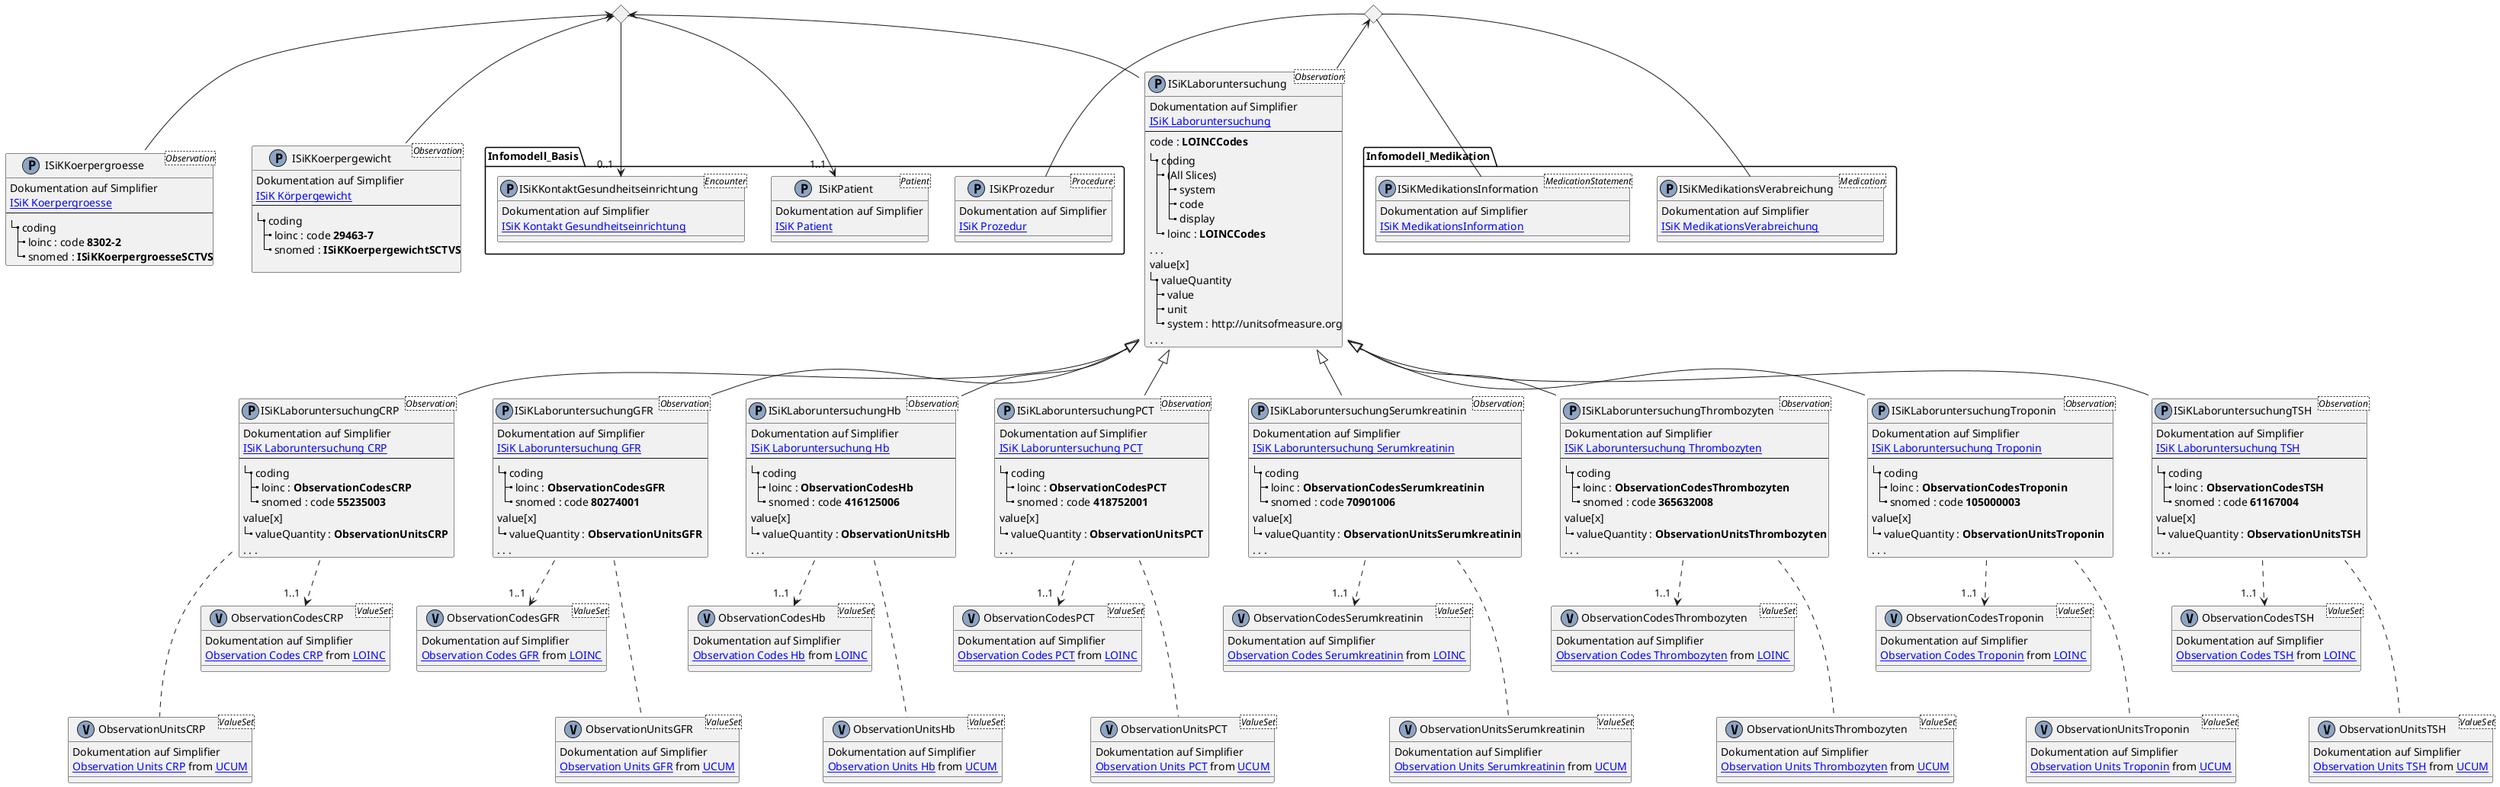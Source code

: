 @startuml amts_infomodel_labvit

' verhindere Probleme mit gewinkelten Krähenfüßen
'skinparam linetype ortho
 
' package Dummy{
' Entität01 }|..|| Entität02
' Entität03 }o..o| Entität04
' Entität05 ||--o{ Entität06
' Entität07 |o--|| Entität08
' }
 
 ' TODO:
 ' Vervollständigen im Sinne von: https://github.com/gematik/spec-ISiK-Medikation/blob/rc/main-stufe-4/Material/docs/Medikation%20Abgleich%20bestehende%20Spezifikationen.xlsx


class  ISiKLaboruntersuchung <Observation><<(P,#8DA5C4)>>{
   Dokumentation auf Simplifier 
   [[https://simplifier.net/isik-labor-v4/isiklaboruntersuchung ISiK Laboruntersuchung]]
   ---
   code : **LOINCCodes**
   |_ coding
      |_ (All Slices)			
         |_ system
         |_ code
         |_ display
      |_ loinc : **LOINCCodes**
   . . .
   value[x]
   |_ valueQuantity
      |_ value
      |_ unit
      |_ system : http://unitsofmeasure.org
   . . .
}
   'ISiKMedikation::itemReference --> ISiKMedikation

'observations childs
together {

   class ISiKLaboruntersuchungCRP <Observation><<(P,#8DA5C4)>>{
      Dokumentation auf Simplifier 
      [[https://simplifier.net/isik-labor-v4/isiklaboruntersuchungcrp ISiK Laboruntersuchung CRP]]
      ---
      |_ coding
         |_ loinc : **ObservationCodesCRP**
         |_ snomed : code **55235003**
      value[x]
      |_ valueQuantity : **ObservationUnitsCRP**
      . . .
   }

   class ISiKLaboruntersuchungGFR <Observation><<(P,#8DA5C4)>>{
      Dokumentation auf Simplifier 
      [[https://simplifier.net/isik-labor-v4/isiklaboruntersuchunggfr ISiK Laboruntersuchung GFR]]
      ---
      |_ coding
         |_ loinc : **ObservationCodesGFR**
         |_ snomed : code **80274001**
      value[x]
      |_ valueQuantity : **ObservationUnitsGFR**
      . . .
   }

   class ISiKLaboruntersuchungHb <Observation><<(P,#8DA5C4)>>{
      Dokumentation auf Simplifier 
      [[https://simplifier.net/isik-labor-v4/isiklaboruntersuchunghb ISiK Laboruntersuchung Hb]]
      ---
      |_ coding
         |_ loinc : **ObservationCodesHb**
         |_ snomed : code **416125006**
      value[x]
      |_ valueQuantity : **ObservationUnitsHb**
      . . .
   }

   class ISiKLaboruntersuchungPCT <Observation><<(P,#8DA5C4)>>{
      Dokumentation auf Simplifier 
      [[https://simplifier.net/isik-labor-v4/isiklaboruntersuchungpct ISiK Laboruntersuchung PCT]]
      ---
      |_ coding
         |_ loinc : **ObservationCodesPCT**
         |_ snomed : code **418752001**
      value[x]
      |_ valueQuantity : **ObservationUnitsPCT**
      . . .
   }

   class ISiKLaboruntersuchungSerumkreatinin <Observation><<(P,#8DA5C4)>>{
      Dokumentation auf Simplifier 
      [[https://simplifier.net/isik-labor-v4/isiklaboruntersuchungserumkreatinin ISiK Laboruntersuchung Serumkreatinin]]
      ---
     |_ coding
         |_ loinc : **ObservationCodesSerumkreatinin**
         |_ snomed : code **70901006**
      value[x]
      |_ valueQuantity : **ObservationUnitsSerumkreatinin**
      . . .
   }

   class ISiKLaboruntersuchungThrombozyten <Observation><<(P,#8DA5C4)>>{
      Dokumentation auf Simplifier 
      [[https://simplifier.net/isik-labor-v4/isiklaboruntersuchungthrombozyten ISiK Laboruntersuchung Thrombozyten]]
      ---
      |_ coding
         |_ loinc : **ObservationCodesThrombozyten**
         |_ snomed : code **365632008**
      value[x]
      |_ valueQuantity : **ObservationUnitsThrombozyten**
      . . .
   }

   class ISiKLaboruntersuchungTroponin <Observation><<(P,#8DA5C4)>>{
      Dokumentation auf Simplifier 
      [[https://simplifier.net/isik-labor-v4/isiklaboruntersuchungtroponin ISiK Laboruntersuchung Troponin]]
      ---
      |_ coding
         |_ loinc : **ObservationCodesTroponin**
         |_ snomed : code **105000003**
      value[x]
      |_ valueQuantity : **ObservationUnitsTroponin**   
      . . .
   }

   class ISiKLaboruntersuchungTSH <Observation><<(P,#8DA5C4)>>{
      Dokumentation auf Simplifier 
      [[https://simplifier.net/isik-labor-v4/isiklaboruntersuchungtsh ISiK Laboruntersuchung TSH]]
      ---
      |_ coding
         |_ loinc : **ObservationCodesTSH**
         |_ snomed : code **61167004**
      value[x]
      |_ valueQuantity : **ObservationUnitsTSH** 
      . . .      
   }
}
'vital observations

together {
   class ISiKKoerpergewicht <Observation><<(P,#8DA5C4)>>{
      Dokumentation auf Simplifier 
      [[https://simplifier.net/isik-vitalparameter-und-koerpermasze-v4/isikkoerpergewicht ISiK Körpergewicht]]
      ---
      |_ coding
         |_ loinc : code **29463-7**
         |_ snomed : **ISiKKoerpergewichtSCTVS**

   }
   class ISiKKoerpergroesse <Observation><<(P,#8DA5C4)>>{
      Dokumentation auf Simplifier 
      [[https://gematik.de/fhir/isik/StructureDefinition/ISiKKoerpergroesse ISiK Koerpergroesse]]
      ---
      |_ coding
         |_ loinc : code **8302-2**
         |_ snomed : **ISiKKoerpergroesseSCTVS**
   }
}


   'together Observations_Codes {
      class ObservationCodesGFR <ValueSet><<(V,#8DA5C4)>>{
         Dokumentation auf Simplifier 
         [[https://simplifier.net/isik-labor-v4/observationcodesgfr Observation Codes GFR]] from [[http://loinc.org LOINC]]
      }

      class ObservationCodesHb <ValueSet><<(V,#8DA5C4)>>{
         Dokumentation auf Simplifier 
         [[https://simplifier.net/isik-labor-v4/observationcodeshb Observation Codes Hb]] from [[http://loinc.org LOINC]]
      }

      class ObservationCodesPCT <ValueSet><<(V,#8DA5C4)>>{
         Dokumentation auf Simplifier 
         [[https://simplifier.net/isik-labor-v4/observationcodespct Observation Codes PCT]] from [[http://loinc.org LOINC]]
      }

      class ObservationCodesSerumkreatinin <ValueSet><<(V,#8DA5C4)>>{
         Dokumentation auf Simplifier 
         [[https://simplifier.net/isik-labor-v4/observationcodesserumkreatinin Observation Codes Serumkreatinin]] from [[http://loinc.org LOINC]]
      }

      class ObservationCodesThrombozyten <ValueSet><<(V,#8DA5C4)>>{
         Dokumentation auf Simplifier 
         [[https://simplifier.net/isik-labor-v4/observationcodesthrombozyten Observation Codes Thrombozyten]] from [[http://loinc.org LOINC]]
      }

      class ObservationCodesTroponin <ValueSet><<(V,#8DA5C4)>>{
         Dokumentation auf Simplifier 
         [[https://simplifier.net/isik-labor-v4/observationcodestroponin Observation Codes Troponin]] from [[http://loinc.org LOINC]]
      }

      class ObservationCodesTSH <ValueSet><<(V,#8DA5C4)>>{
         Dokumentation auf Simplifier 
         [[https://simplifier.net/isik-labor-v4/observationcodestsh Observation Codes TSH]] from [[http://loinc.org LOINC]]
      }

   

   'together Observations_Units {
      class ObservationUnitsCRP <ValueSet><<(V,#8DA5C4)>>{
         Dokumentation auf Simplifier 
         [[https://simplifier.net/isik-labor-v4/observationunitscrp Observation Units CRP]] from [[http://unitsofmeasure.org UCUM]]
      }
      class ObservationCodesCRP <ValueSet><<(V,#8DA5C4)>>{
         Dokumentation auf Simplifier 
         [[https://simplifier.net/isik-labor-v4/observationcodescrp Observation Codes CRP]] from [[http://loinc.org LOINC]]
      }
   
      class ObservationUnitsGFR <ValueSet><<(V,#8DA5C4)>>{
         Dokumentation auf Simplifier 
         [[https://simplifier.net/isik-labor-v4/observationunitsgfr Observation Units GFR]] from [[http://unitsofmeasure.org UCUM]]
      }

      class ObservationUnitsHb <ValueSet><<(V,#8DA5C4)>>{
         Dokumentation auf Simplifier 
         [[https://simplifier.net/isik-labor-v4/observationunitshb Observation Units Hb]] from [[http://unitsofmeasure.org UCUM]]
      }

      class ObservationUnitsPCT <ValueSet><<(V,#8DA5C4)>>{
         Dokumentation auf Simplifier 
         [[https://simplifier.net/isik-labor-v4/observationunitspct Observation Units PCT]] from [[http://unitsofmeasure.org UCUM]]
      }

      class ObservationUnitsSerumkreatinin <ValueSet><<(V,#8DA5C4)>>{
         Dokumentation auf Simplifier 
         [[https://simplifier.net/isik-labor-v4/observationunitsserumkreatinin Observation Units Serumkreatinin]] from [[http://unitsofmeasure.org UCUM]]
      }

      class ObservationUnitsThrombozyten <ValueSet><<(V,#8DA5C4)>>{
         Dokumentation auf Simplifier 
         [[https://simplifier.net/isik-labor-v4/observationunitsthrombozyten Observation Units Thrombozyten]] from [[http://unitsofmeasure.org UCUM]]
      }

      class ObservationUnitsTroponin <ValueSet><<(V,#8DA5C4)>>{
         Dokumentation auf Simplifier 
         [[https://simplifier.net/isik-labor-v4/observationunitstroponin Observation Units Troponin]] from [[http://unitsofmeasure.org UCUM]]
      }

      class ObservationUnitsTSH <ValueSet><<(V,#8DA5C4)>>{
         Dokumentation auf Simplifier 
         [[https://simplifier.net/isik-labor-v4/observationunitstsh Observation Units TSH]] from [[http://unitsofmeasure.org UCUM]]
      }
   

namespace Infomodell_Basis {
   class ISiKPatient <Patient><<(P,#8DA5C4)>>{
      Dokumentation auf Simplifier 
      [[https://simplifier.net/isik-basis-v4/isikpatient ISiK Patient]]
   }
   class ISiKKontaktGesundheitseinrichtung <Encounter><<(P,#8DA5C4)>>{
      Dokumentation auf Simplifier 
      [[https://simplifier.net/isik-basis-v4/isikkontaktgesundheitseinrichtung ISiK Kontakt Gesundheitseinrichtung]]
   }  
    class ISiKProzedur <Procedure><<(P,#8DA5C4)>>{
      Dokumentation auf Simplifier 
      [[https://simplifier.net/isik-basis-v4/isikprozedur ISiK Prozedur]]
   }
}

'Medikation related
namespace Infomodell_Medikation {
   class  ISiKMedikationsVerabreichung <Medication><<(P,#8DA5C4)>>{
      Dokumentation auf Simplifier 
      [[https://simplifier.net/isik-medikation-v4/isikmedikationsverabreichung ISiK MedikationsVerabreichung]]
   }

   class ISiKMedikationsInformation <MedicationStatement><<(P,#8DA5C4)>>{
      Dokumentation auf Simplifier 
      [[https://simplifier.net/isik-medikation-v4/isikmedikationsinformation ISiK MedikationsInformation]]
   }
}



'Relations regarding the observation

'diamonds
'together {
<> MultiRef_PatEnc
MultiRef_PatEnc --> "  1..1  " Infomodell_Basis.ISiKPatient
MultiRef_PatEnc --> "  0..1  " Infomodell_Basis.ISiKKontaktGesundheitseinrichtung
<> MultiRef_LabReason
MultiRef_LabReason -- Infomodell_Medikation.ISiKMedikationsInformation
MultiRef_LabReason -- Infomodell_Medikation.ISiKMedikationsVerabreichung
MultiRef_LabReason -- Infomodell_Basis.ISiKProzedur
'}

ISiKLaboruntersuchung::subject -up-> MultiRef_PatEnc
'Vital Observations
ISiKKoerpergewicht::subject -up-> MultiRef_PatEnc
ISiKKoerpergroesse::subject -up-> MultiRef_PatEnc
ISiKLaboruntersuchung::partOf -up-> MultiRef_LabReason

'Specific Observations inherit from generic obseration
ISiKLaboruntersuchung <|-- ISiKLaboruntersuchungCRP
ISiKLaboruntersuchung <|-- ISiKLaboruntersuchungGFR
ISiKLaboruntersuchung <|-- ISiKLaboruntersuchungHb
ISiKLaboruntersuchung <|-- ISiKLaboruntersuchungPCT
ISiKLaboruntersuchung <|-- ISiKLaboruntersuchungSerumkreatinin
ISiKLaboruntersuchung <|-- ISiKLaboruntersuchungThrombozyten
ISiKLaboruntersuchung <|-- ISiKLaboruntersuchungTroponin
ISiKLaboruntersuchung <|-- ISiKLaboruntersuchungTSH

'Observations to ValuesSets
ISiKLaboruntersuchungCRP::coding .down.> "  1..1  " ObservationCodesCRP
ISiKLaboruntersuchungCRP::valueQuantity  ..down. ObservationUnitsCRP

ISiKLaboruntersuchungGFR::coding .down.> "  1..1  " ObservationCodesGFR
ISiKLaboruntersuchungGFR::valueQuantity  ..down. ObservationUnitsGFR

ISiKLaboruntersuchungHb::coding .down.> "  1..1  " ObservationCodesHb
ISiKLaboruntersuchungHb::valueQuantity  ..down. ObservationUnitsHb

ISiKLaboruntersuchungPCT::coding .down.> "  1..1  " ObservationCodesPCT
ISiKLaboruntersuchungPCT::valueQuantity  ..down. ObservationUnitsPCT

ISiKLaboruntersuchungSerumkreatinin::coding .down.> "  1..1  " ObservationCodesSerumkreatinin
ISiKLaboruntersuchungSerumkreatinin::valueQuantity  ..down. ObservationUnitsSerumkreatinin

ISiKLaboruntersuchungThrombozyten::coding .down.> "  1..1  " ObservationCodesThrombozyten
ISiKLaboruntersuchungThrombozyten::valueQuantity  ..down. ObservationUnitsThrombozyten

ISiKLaboruntersuchungTroponin::coding .down.> "  1..1  " ObservationCodesTroponin
ISiKLaboruntersuchungTroponin::valueQuantity  ..down. ObservationUnitsTroponin

ISiKLaboruntersuchungTSH::coding .down.> "  1..1  " ObservationCodesTSH
ISiKLaboruntersuchungTSH::valueQuantity  ..down. ObservationUnitsTSH



@enduml